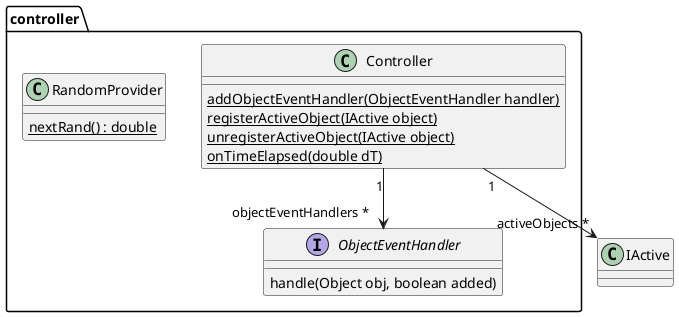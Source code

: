 @startuml Controller Class Diagram

package "controller" {
  class Controller {
    {static} addObjectEventHandler(ObjectEventHandler handler)
    {static} registerActiveObject(IActive object)
    {static} unregisterActiveObject(IActive object)
    {static} onTimeElapsed(double dT)
  }

  interface ObjectEventHandler {
    handle(Object obj, boolean added)
  }
  
  class RandomProvider {
    {static} nextRand() : double
  }
}
Controller "1" --> "activeObjects *" IActive
Controller "1" --> "objectEventHandlers *" ObjectEventHandler

@enduml